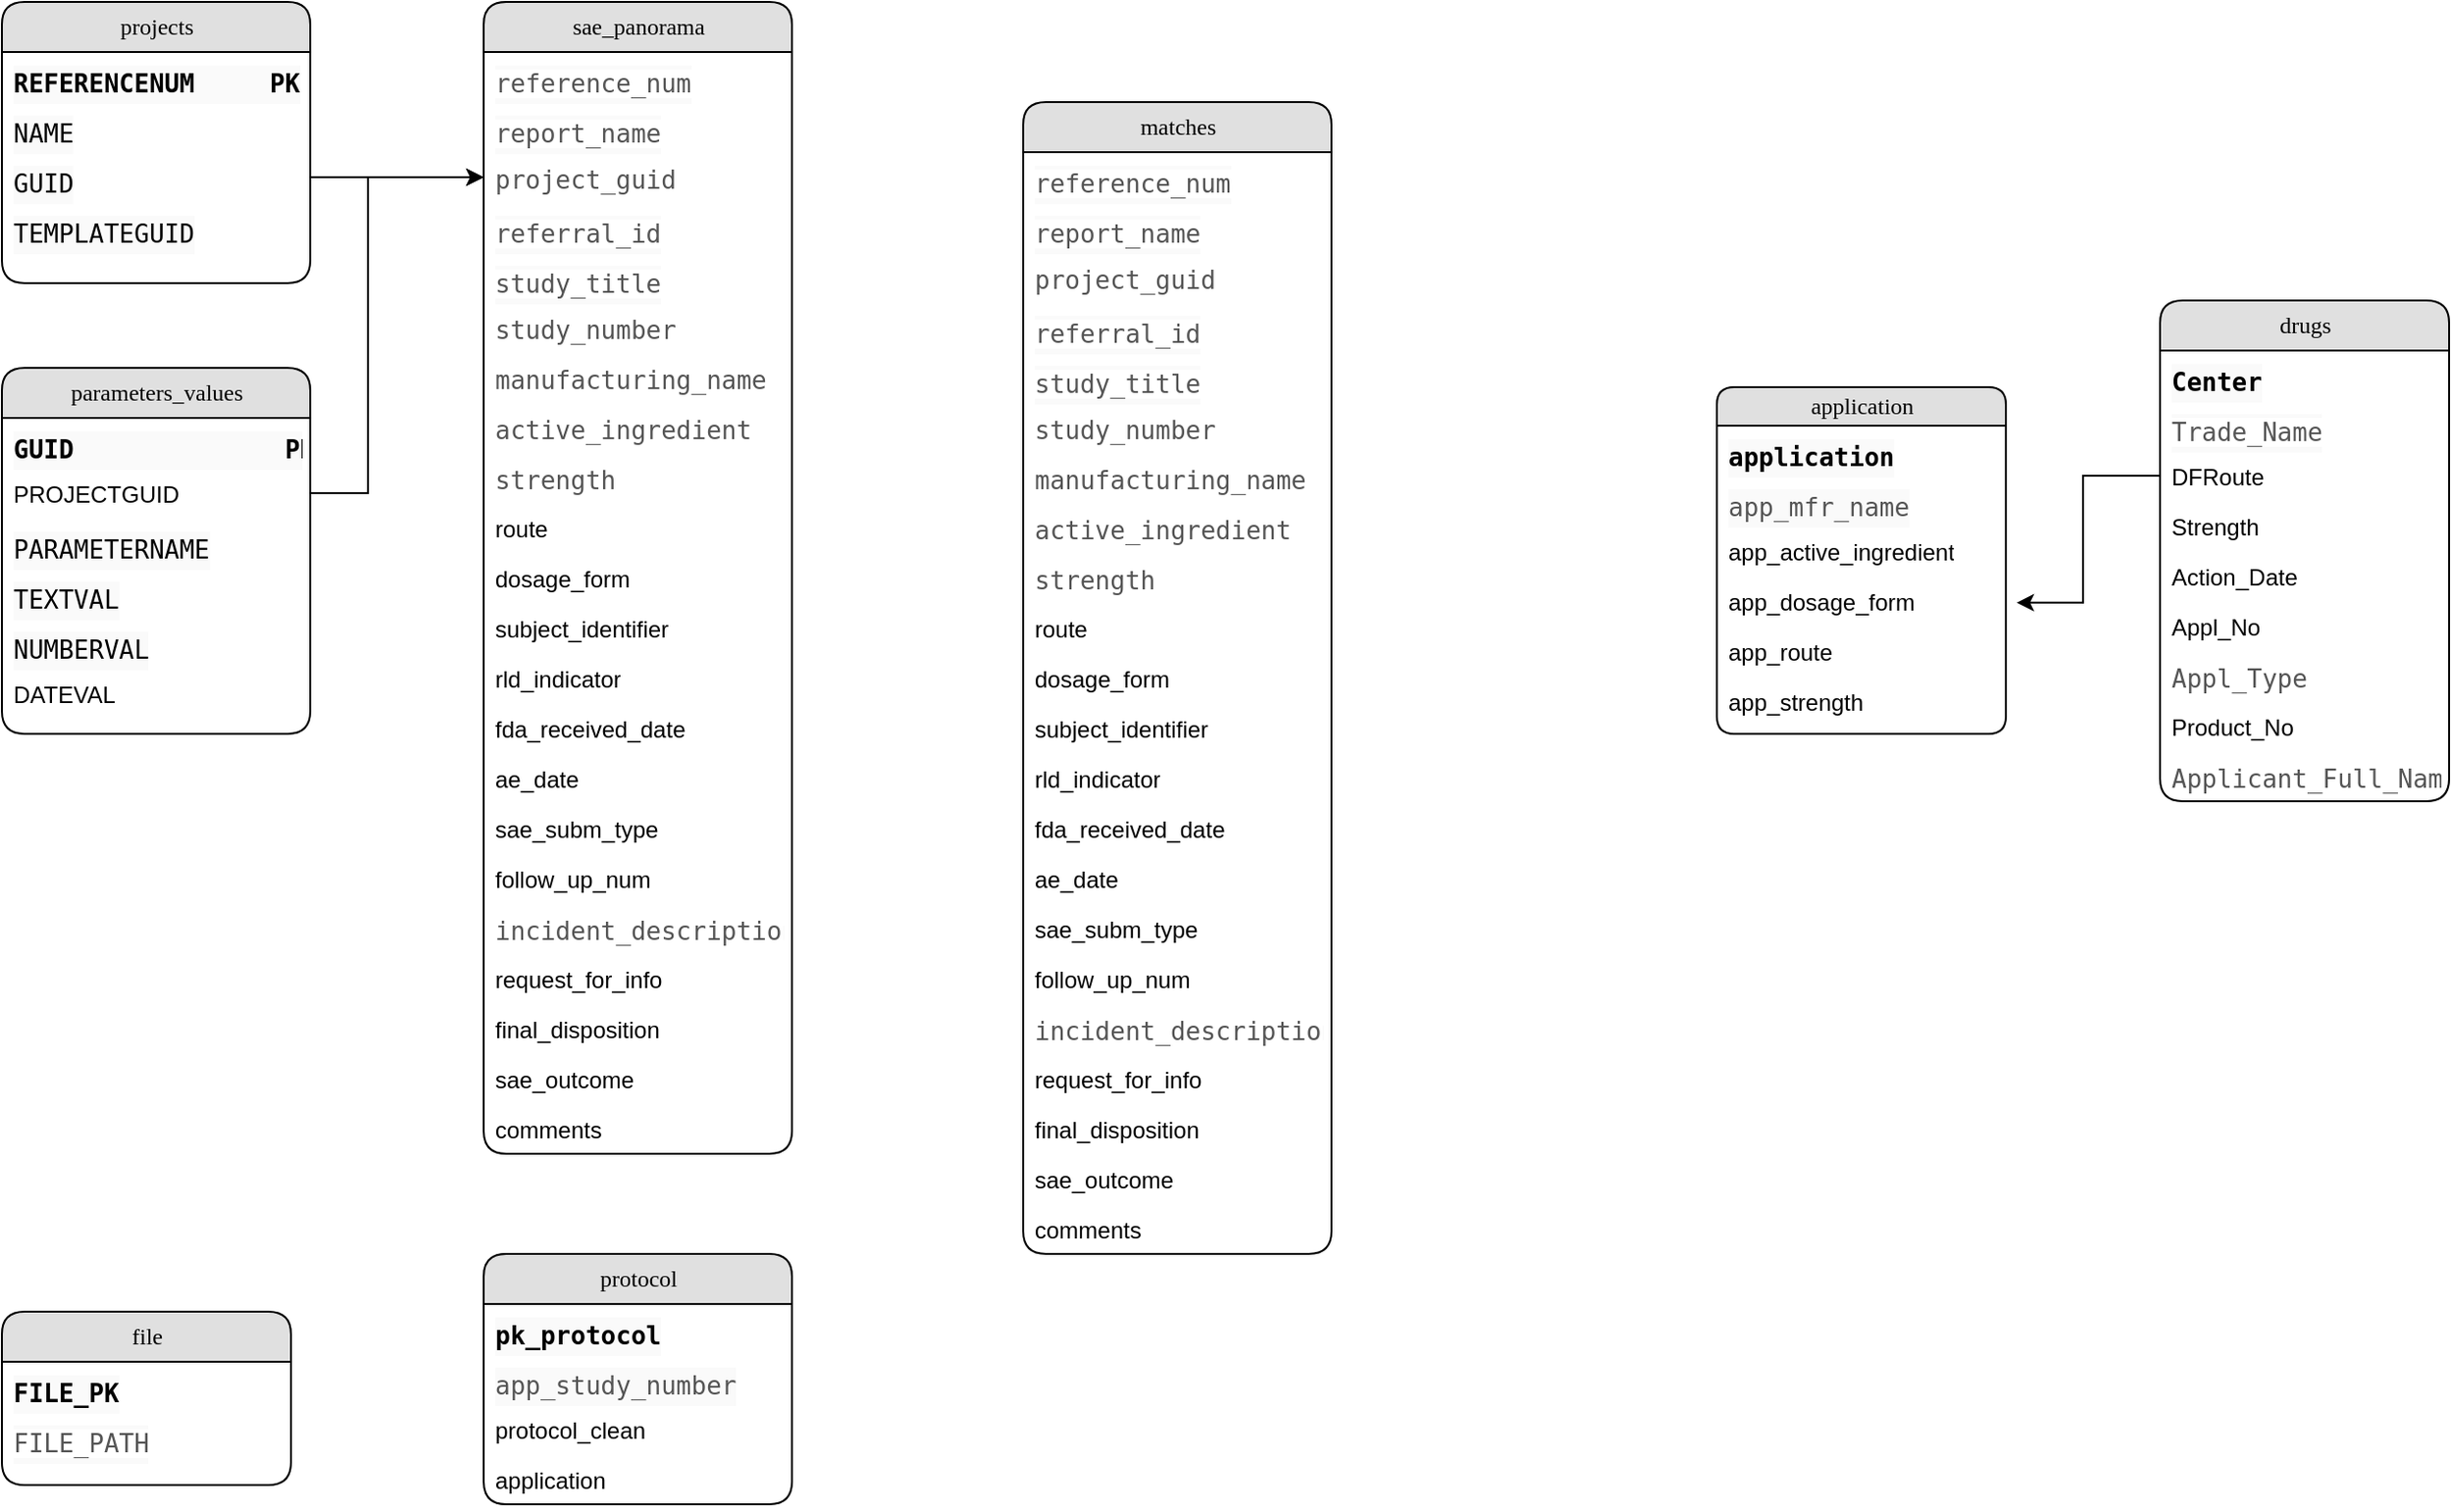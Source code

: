 <mxfile version="24.7.14">
  <diagram name="Page-1" id="b520641d-4fe3-3701-9064-5fc419738815">
    <mxGraphModel dx="1758" dy="707" grid="1" gridSize="10" guides="1" tooltips="1" connect="1" arrows="1" fold="1" page="1" pageScale="1" pageWidth="1100" pageHeight="850" background="none" math="0" shadow="0">
      <root>
        <mxCell id="0" />
        <mxCell id="1" parent="0" />
        <mxCell id="21ea969265ad0168-6" value="projects" style="swimlane;html=1;fontStyle=0;childLayout=stackLayout;horizontal=1;startSize=26;fillColor=#e0e0e0;horizontalStack=0;resizeParent=1;resizeLast=0;collapsible=1;marginBottom=0;swimlaneFillColor=#ffffff;align=center;rounded=1;shadow=0;comic=0;labelBackgroundColor=none;strokeWidth=1;fontFamily=Verdana;fontSize=12;fontColor=#000000;" parent="1" vertex="1">
          <mxGeometry x="100" y="190" width="160" height="146" as="geometry" />
        </mxCell>
        <mxCell id="21ea969265ad0168-7" value="&lt;div style=&quot;background-color: rgb(250, 250, 250); font-family: &amp;quot;Source Code Pro&amp;quot;, Menlo, Consolas, monospace, Consolas, &amp;quot;Courier New&amp;quot;, monospace; font-size: 13px; line-height: 20px; white-space: pre;&quot;&gt;&lt;div style=&quot;line-height: 20px;&quot;&gt;&lt;div style=&quot;line-height: 20px;&quot;&gt;&lt;span style=&quot;&quot;&gt;&lt;b&gt;REFERENCENUM     PK&lt;/b&gt;&lt;/span&gt;&lt;/div&gt;&lt;/div&gt;&lt;/div&gt;" style="text;html=1;strokeColor=none;fillColor=none;spacingLeft=4;spacingRight=4;whiteSpace=wrap;overflow=hidden;rotatable=0;points=[[0,0.5],[1,0.5]];portConstraint=eastwest;fontColor=default;" parent="21ea969265ad0168-6" vertex="1">
          <mxGeometry y="26" width="160" height="26" as="geometry" />
        </mxCell>
        <mxCell id="PZufTCzIXzkl9HZhi7Wz-1" value="&lt;div style=&quot;background-color: rgb(250, 250, 250); font-family: &amp;quot;Source Code Pro&amp;quot;, Menlo, Consolas, monospace, Consolas, &amp;quot;Courier New&amp;quot;, monospace; font-size: 13px; line-height: 20px; white-space: pre;&quot;&gt;&lt;span style=&quot;&quot;&gt;NAME&lt;/span&gt;&lt;/div&gt;" style="text;html=1;strokeColor=none;fillColor=none;spacingLeft=4;spacingRight=4;whiteSpace=wrap;overflow=hidden;rotatable=0;points=[[0,0.5],[1,0.5]];portConstraint=eastwest;fontColor=default;" vertex="1" parent="21ea969265ad0168-6">
          <mxGeometry y="52" width="160" height="26" as="geometry" />
        </mxCell>
        <mxCell id="21ea969265ad0168-9" value="&lt;div style=&quot;background-color: rgb(250, 250, 250); font-family: &amp;quot;Source Code Pro&amp;quot;, Menlo, Consolas, monospace, Consolas, &amp;quot;Courier New&amp;quot;, monospace; font-size: 13px; line-height: 20px; white-space: pre;&quot;&gt;&lt;span style=&quot;&quot;&gt;GUID&lt;/span&gt;&lt;/div&gt;" style="text;html=1;strokeColor=none;fillColor=none;spacingLeft=4;spacingRight=4;whiteSpace=wrap;overflow=hidden;rotatable=0;points=[[0,0.5],[1,0.5]];portConstraint=eastwest;fontColor=default;" parent="21ea969265ad0168-6" vertex="1">
          <mxGeometry y="78" width="160" height="26" as="geometry" />
        </mxCell>
        <mxCell id="21ea969265ad0168-8" value="&lt;div style=&quot;background-color: rgb(250, 250, 250); font-family: &amp;quot;Source Code Pro&amp;quot;, Menlo, Consolas, monospace, Consolas, &amp;quot;Courier New&amp;quot;, monospace; font-size: 13px; line-height: 20px; white-space: pre;&quot;&gt;&lt;span style=&quot;&quot;&gt;TEMPLATEGUID&lt;/span&gt;&lt;/div&gt;" style="text;html=1;strokeColor=none;fillColor=none;spacingLeft=4;spacingRight=4;whiteSpace=wrap;overflow=hidden;rotatable=0;points=[[0,0.5],[1,0.5]];portConstraint=eastwest;fontColor=#000000;" parent="21ea969265ad0168-6" vertex="1">
          <mxGeometry y="104" width="160" height="26" as="geometry" />
        </mxCell>
        <mxCell id="PZufTCzIXzkl9HZhi7Wz-10" value="parameters_values" style="swimlane;html=1;fontStyle=0;childLayout=stackLayout;horizontal=1;startSize=26;fillColor=#e0e0e0;horizontalStack=0;resizeParent=1;resizeLast=0;collapsible=1;marginBottom=0;swimlaneFillColor=#ffffff;align=center;rounded=1;shadow=0;comic=0;labelBackgroundColor=none;strokeWidth=1;fontFamily=Verdana;fontSize=12;fontColor=#000000;" vertex="1" parent="1">
          <mxGeometry x="100" y="380" width="160" height="190" as="geometry" />
        </mxCell>
        <mxCell id="PZufTCzIXzkl9HZhi7Wz-11" value="&lt;div style=&quot;background-color: rgb(250, 250, 250); font-family: &amp;quot;Source Code Pro&amp;quot;, Menlo, Consolas, monospace, Consolas, &amp;quot;Courier New&amp;quot;, monospace; font-size: 13px; line-height: 20px; white-space: pre;&quot;&gt;&lt;div style=&quot;line-height: 20px;&quot;&gt;&lt;div style=&quot;line-height: 20px;&quot;&gt;&lt;span style=&quot;&quot;&gt;&lt;b&gt;GUID              PK&lt;/b&gt;&lt;/span&gt;&lt;/div&gt;&lt;/div&gt;&lt;/div&gt;" style="text;html=1;strokeColor=none;fillColor=none;spacingLeft=4;spacingRight=4;whiteSpace=wrap;overflow=hidden;rotatable=0;points=[[0,0.5],[1,0.5]];portConstraint=eastwest;fontColor=default;" vertex="1" parent="PZufTCzIXzkl9HZhi7Wz-10">
          <mxGeometry y="26" width="160" height="26" as="geometry" />
        </mxCell>
        <mxCell id="PZufTCzIXzkl9HZhi7Wz-16" value="PROJECTGUID" style="text;html=1;strokeColor=none;fillColor=none;spacingLeft=4;spacingRight=4;whiteSpace=wrap;overflow=hidden;rotatable=0;points=[[0,0.5],[1,0.5]];portConstraint=eastwest;fontColor=default;" vertex="1" parent="PZufTCzIXzkl9HZhi7Wz-10">
          <mxGeometry y="52" width="160" height="26" as="geometry" />
        </mxCell>
        <mxCell id="PZufTCzIXzkl9HZhi7Wz-12" value="&lt;div style=&quot;background-color: rgb(250, 250, 250); line-height: 20px;&quot;&gt;&lt;div style=&quot;line-height: 20px;&quot;&gt;&lt;font face=&quot;Source Code Pro, Menlo, Consolas, monospace, Consolas, Courier New, monospace&quot;&gt;&lt;span style=&quot;font-size: 13px; white-space: pre;&quot;&gt;PARAMETERNAME&lt;/span&gt;&lt;/font&gt;&lt;br&gt;&lt;/div&gt;&lt;/div&gt;" style="text;html=1;strokeColor=none;fillColor=none;spacingLeft=4;spacingRight=4;whiteSpace=wrap;overflow=hidden;rotatable=0;points=[[0,0.5],[1,0.5]];portConstraint=eastwest;fontColor=#000000;" vertex="1" parent="PZufTCzIXzkl9HZhi7Wz-10">
          <mxGeometry y="78" width="160" height="26" as="geometry" />
        </mxCell>
        <mxCell id="PZufTCzIXzkl9HZhi7Wz-13" value="&lt;div style=&quot;background-color: rgb(250, 250, 250); line-height: 20px;&quot;&gt;&lt;font face=&quot;Source Code Pro, Menlo, Consolas, monospace, Consolas, Courier New, monospace&quot;&gt;&lt;span style=&quot;font-size: 13px; white-space: pre;&quot;&gt;TEXTVAL&lt;/span&gt;&lt;/font&gt;&lt;br&gt;&lt;/div&gt;" style="text;html=1;strokeColor=none;fillColor=none;spacingLeft=4;spacingRight=4;whiteSpace=wrap;overflow=hidden;rotatable=0;points=[[0,0.5],[1,0.5]];portConstraint=eastwest;fontColor=default;" vertex="1" parent="PZufTCzIXzkl9HZhi7Wz-10">
          <mxGeometry y="104" width="160" height="26" as="geometry" />
        </mxCell>
        <mxCell id="PZufTCzIXzkl9HZhi7Wz-14" value="&lt;div style=&quot;background-color: rgb(250, 250, 250); line-height: 20px;&quot;&gt;&lt;font face=&quot;Source Code Pro, Menlo, Consolas, monospace, Consolas, Courier New, monospace&quot;&gt;&lt;span style=&quot;font-size: 13px; white-space: pre;&quot;&gt;NUMBERVAL&lt;/span&gt;&lt;/font&gt;&lt;br&gt;&lt;/div&gt;" style="text;html=1;strokeColor=none;fillColor=none;spacingLeft=4;spacingRight=4;whiteSpace=wrap;overflow=hidden;rotatable=0;points=[[0,0.5],[1,0.5]];portConstraint=eastwest;fontColor=default;" vertex="1" parent="PZufTCzIXzkl9HZhi7Wz-10">
          <mxGeometry y="130" width="160" height="26" as="geometry" />
        </mxCell>
        <mxCell id="PZufTCzIXzkl9HZhi7Wz-15" value="DATEVAL" style="text;html=1;strokeColor=none;fillColor=none;spacingLeft=4;spacingRight=4;whiteSpace=wrap;overflow=hidden;rotatable=0;points=[[0,0.5],[1,0.5]];portConstraint=eastwest;fontColor=default;" vertex="1" parent="PZufTCzIXzkl9HZhi7Wz-10">
          <mxGeometry y="156" width="160" height="26" as="geometry" />
        </mxCell>
        <mxCell id="PZufTCzIXzkl9HZhi7Wz-46" value="sae_panorama" style="swimlane;html=1;fontStyle=0;childLayout=stackLayout;horizontal=1;startSize=26;fillColor=#e0e0e0;horizontalStack=0;resizeParent=1;resizeLast=0;collapsible=1;marginBottom=0;swimlaneFillColor=#ffffff;align=center;rounded=1;shadow=0;comic=0;labelBackgroundColor=none;strokeWidth=1;fontFamily=Verdana;fontSize=12;fontColor=#000000;" vertex="1" parent="1">
          <mxGeometry x="350" y="190" width="160" height="598" as="geometry" />
        </mxCell>
        <mxCell id="PZufTCzIXzkl9HZhi7Wz-49" value="&lt;div style=&quot;background-color: rgb(250, 250, 250); line-height: 20px;&quot;&gt;&lt;div style=&quot;line-height: 20px;&quot;&gt;&lt;span style=&quot;color: rgb(85, 85, 85); font-family: &amp;quot;Source Code Pro&amp;quot;, Menlo, Consolas, monospace; font-size: 13px; white-space-collapse: preserve; background-color: rgb(255, 255, 255);&quot;&gt;reference_num&lt;/span&gt;&lt;br&gt;&lt;/div&gt;&lt;/div&gt;" style="text;html=1;strokeColor=none;fillColor=none;spacingLeft=4;spacingRight=4;whiteSpace=wrap;overflow=hidden;rotatable=0;points=[[0,0.5],[1,0.5]];portConstraint=eastwest;fontColor=#000000;" vertex="1" parent="PZufTCzIXzkl9HZhi7Wz-46">
          <mxGeometry y="26" width="160" height="26" as="geometry" />
        </mxCell>
        <mxCell id="PZufTCzIXzkl9HZhi7Wz-50" value="&lt;div style=&quot;background-color: rgb(250, 250, 250); line-height: 20px;&quot;&gt;&lt;span style=&quot;color: rgb(85, 85, 85); font-family: &amp;quot;Source Code Pro&amp;quot;, Menlo, Consolas, monospace; font-size: 13px; white-space-collapse: preserve; background-color: rgb(255, 255, 255);&quot;&gt;report_name&lt;/span&gt;&lt;br&gt;&lt;/div&gt;" style="text;html=1;strokeColor=none;fillColor=none;spacingLeft=4;spacingRight=4;whiteSpace=wrap;overflow=hidden;rotatable=0;points=[[0,0.5],[1,0.5]];portConstraint=eastwest;fontColor=default;" vertex="1" parent="PZufTCzIXzkl9HZhi7Wz-46">
          <mxGeometry y="52" width="160" height="26" as="geometry" />
        </mxCell>
        <mxCell id="PZufTCzIXzkl9HZhi7Wz-48" value="&lt;span style=&quot;color: rgb(85, 85, 85); font-family: &amp;quot;Source Code Pro&amp;quot;, Menlo, Consolas, monospace; font-size: 13px; white-space-collapse: preserve; background-color: rgb(255, 255, 255);&quot;&gt;project_guid&lt;/span&gt;" style="text;html=1;strokeColor=none;fillColor=none;spacingLeft=4;spacingRight=4;whiteSpace=wrap;overflow=hidden;rotatable=0;points=[[0,0.5],[1,0.5]];portConstraint=eastwest;fontColor=default;" vertex="1" parent="PZufTCzIXzkl9HZhi7Wz-46">
          <mxGeometry y="78" width="160" height="26" as="geometry" />
        </mxCell>
        <mxCell id="PZufTCzIXzkl9HZhi7Wz-47" value="&lt;div style=&quot;background-color: rgb(250, 250, 250); font-family: &amp;quot;Source Code Pro&amp;quot;, Menlo, Consolas, monospace, Consolas, &amp;quot;Courier New&amp;quot;, monospace; font-size: 13px; line-height: 20px; white-space: pre;&quot;&gt;&lt;div style=&quot;line-height: 20px;&quot;&gt;&lt;div style=&quot;line-height: 20px;&quot;&gt;&lt;span style=&quot;color: rgb(85, 85, 85); font-family: &amp;quot;Source Code Pro&amp;quot;, Menlo, Consolas, monospace; text-wrap: wrap; background-color: rgb(255, 255, 255);&quot;&gt;referral_id&lt;/span&gt;&lt;br&gt;&lt;/div&gt;&lt;/div&gt;&lt;/div&gt;" style="text;html=1;strokeColor=none;fillColor=none;spacingLeft=4;spacingRight=4;whiteSpace=wrap;overflow=hidden;rotatable=0;points=[[0,0.5],[1,0.5]];portConstraint=eastwest;fontColor=default;" vertex="1" parent="PZufTCzIXzkl9HZhi7Wz-46">
          <mxGeometry y="104" width="160" height="26" as="geometry" />
        </mxCell>
        <mxCell id="PZufTCzIXzkl9HZhi7Wz-51" value="&lt;div style=&quot;background-color: rgb(250, 250, 250); line-height: 20px;&quot;&gt;&lt;span style=&quot;color: rgb(85, 85, 85); font-family: &amp;quot;Source Code Pro&amp;quot;, Menlo, Consolas, monospace; font-size: 13px; white-space-collapse: preserve; background-color: rgb(255, 255, 255);&quot;&gt;study_title&lt;/span&gt;&lt;br&gt;&lt;/div&gt;" style="text;html=1;strokeColor=none;fillColor=none;spacingLeft=4;spacingRight=4;whiteSpace=wrap;overflow=hidden;rotatable=0;points=[[0,0.5],[1,0.5]];portConstraint=eastwest;fontColor=default;" vertex="1" parent="PZufTCzIXzkl9HZhi7Wz-46">
          <mxGeometry y="130" width="160" height="26" as="geometry" />
        </mxCell>
        <mxCell id="PZufTCzIXzkl9HZhi7Wz-52" value="&lt;span style=&quot;color: rgb(85, 85, 85); font-family: &amp;quot;Source Code Pro&amp;quot;, Menlo, Consolas, monospace; font-size: 13px; white-space-collapse: preserve; background-color: rgb(255, 255, 255);&quot;&gt;study_number&lt;/span&gt;" style="text;html=1;strokeColor=none;fillColor=none;spacingLeft=4;spacingRight=4;whiteSpace=wrap;overflow=hidden;rotatable=0;points=[[0,0.5],[1,0.5]];portConstraint=eastwest;fontColor=default;" vertex="1" parent="PZufTCzIXzkl9HZhi7Wz-46">
          <mxGeometry y="156" width="160" height="26" as="geometry" />
        </mxCell>
        <mxCell id="PZufTCzIXzkl9HZhi7Wz-53" value="&lt;span style=&quot;color: rgb(85, 85, 85); font-family: &amp;quot;Source Code Pro&amp;quot;, Menlo, Consolas, monospace; font-size: 13px; white-space-collapse: preserve; background-color: rgb(255, 255, 255);&quot;&gt;manufacturing_name&lt;/span&gt;" style="text;html=1;strokeColor=none;fillColor=none;spacingLeft=4;spacingRight=4;whiteSpace=wrap;overflow=hidden;rotatable=0;points=[[0,0.5],[1,0.5]];portConstraint=eastwest;fontColor=default;" vertex="1" parent="PZufTCzIXzkl9HZhi7Wz-46">
          <mxGeometry y="182" width="160" height="26" as="geometry" />
        </mxCell>
        <mxCell id="PZufTCzIXzkl9HZhi7Wz-54" value="&lt;span style=&quot;color: rgb(85, 85, 85); font-family: &amp;quot;Source Code Pro&amp;quot;, Menlo, Consolas, monospace; font-size: 13px; white-space-collapse: preserve; background-color: rgb(255, 255, 255);&quot;&gt;active_ingredient&lt;/span&gt;" style="text;html=1;strokeColor=none;fillColor=none;spacingLeft=4;spacingRight=4;whiteSpace=wrap;overflow=hidden;rotatable=0;points=[[0,0.5],[1,0.5]];portConstraint=eastwest;fontColor=default;" vertex="1" parent="PZufTCzIXzkl9HZhi7Wz-46">
          <mxGeometry y="208" width="160" height="26" as="geometry" />
        </mxCell>
        <mxCell id="PZufTCzIXzkl9HZhi7Wz-55" value="&lt;span style=&quot;color: rgb(85, 85, 85); font-family: &amp;quot;Source Code Pro&amp;quot;, Menlo, Consolas, monospace; font-size: 13px; white-space-collapse: preserve; background-color: rgb(255, 255, 255);&quot;&gt;strength&lt;/span&gt;" style="text;html=1;strokeColor=none;fillColor=none;spacingLeft=4;spacingRight=4;whiteSpace=wrap;overflow=hidden;rotatable=0;points=[[0,0.5],[1,0.5]];portConstraint=eastwest;fontColor=default;" vertex="1" parent="PZufTCzIXzkl9HZhi7Wz-46">
          <mxGeometry y="234" width="160" height="26" as="geometry" />
        </mxCell>
        <mxCell id="PZufTCzIXzkl9HZhi7Wz-56" value="route" style="text;html=1;strokeColor=none;fillColor=none;spacingLeft=4;spacingRight=4;whiteSpace=wrap;overflow=hidden;rotatable=0;points=[[0,0.5],[1,0.5]];portConstraint=eastwest;fontColor=default;" vertex="1" parent="PZufTCzIXzkl9HZhi7Wz-46">
          <mxGeometry y="260" width="160" height="26" as="geometry" />
        </mxCell>
        <mxCell id="PZufTCzIXzkl9HZhi7Wz-57" value="dosage_form" style="text;html=1;strokeColor=none;fillColor=none;spacingLeft=4;spacingRight=4;whiteSpace=wrap;overflow=hidden;rotatable=0;points=[[0,0.5],[1,0.5]];portConstraint=eastwest;fontColor=default;" vertex="1" parent="PZufTCzIXzkl9HZhi7Wz-46">
          <mxGeometry y="286" width="160" height="26" as="geometry" />
        </mxCell>
        <mxCell id="PZufTCzIXzkl9HZhi7Wz-58" value="subject_identifier" style="text;html=1;strokeColor=none;fillColor=none;spacingLeft=4;spacingRight=4;whiteSpace=wrap;overflow=hidden;rotatable=0;points=[[0,0.5],[1,0.5]];portConstraint=eastwest;fontColor=default;" vertex="1" parent="PZufTCzIXzkl9HZhi7Wz-46">
          <mxGeometry y="312" width="160" height="26" as="geometry" />
        </mxCell>
        <mxCell id="PZufTCzIXzkl9HZhi7Wz-59" value="rld_indicator" style="text;html=1;strokeColor=none;fillColor=none;spacingLeft=4;spacingRight=4;whiteSpace=wrap;overflow=hidden;rotatable=0;points=[[0,0.5],[1,0.5]];portConstraint=eastwest;fontColor=default;" vertex="1" parent="PZufTCzIXzkl9HZhi7Wz-46">
          <mxGeometry y="338" width="160" height="26" as="geometry" />
        </mxCell>
        <mxCell id="PZufTCzIXzkl9HZhi7Wz-64" value="fda_received_date" style="text;html=1;strokeColor=none;fillColor=none;spacingLeft=4;spacingRight=4;whiteSpace=wrap;overflow=hidden;rotatable=0;points=[[0,0.5],[1,0.5]];portConstraint=eastwest;fontColor=default;" vertex="1" parent="PZufTCzIXzkl9HZhi7Wz-46">
          <mxGeometry y="364" width="160" height="26" as="geometry" />
        </mxCell>
        <mxCell id="PZufTCzIXzkl9HZhi7Wz-63" value="ae_date" style="text;html=1;strokeColor=none;fillColor=none;spacingLeft=4;spacingRight=4;whiteSpace=wrap;overflow=hidden;rotatable=0;points=[[0,0.5],[1,0.5]];portConstraint=eastwest;fontColor=default;" vertex="1" parent="PZufTCzIXzkl9HZhi7Wz-46">
          <mxGeometry y="390" width="160" height="26" as="geometry" />
        </mxCell>
        <mxCell id="PZufTCzIXzkl9HZhi7Wz-62" value="sae_subm_type" style="text;html=1;strokeColor=none;fillColor=none;spacingLeft=4;spacingRight=4;whiteSpace=wrap;overflow=hidden;rotatable=0;points=[[0,0.5],[1,0.5]];portConstraint=eastwest;fontColor=default;" vertex="1" parent="PZufTCzIXzkl9HZhi7Wz-46">
          <mxGeometry y="416" width="160" height="26" as="geometry" />
        </mxCell>
        <mxCell id="PZufTCzIXzkl9HZhi7Wz-61" value="follow_up_num" style="text;html=1;strokeColor=none;fillColor=none;spacingLeft=4;spacingRight=4;whiteSpace=wrap;overflow=hidden;rotatable=0;points=[[0,0.5],[1,0.5]];portConstraint=eastwest;fontColor=default;" vertex="1" parent="PZufTCzIXzkl9HZhi7Wz-46">
          <mxGeometry y="442" width="160" height="26" as="geometry" />
        </mxCell>
        <mxCell id="PZufTCzIXzkl9HZhi7Wz-68" value="&lt;span style=&quot;color: rgb(85, 85, 85); font-family: &amp;quot;Source Code Pro&amp;quot;, Menlo, Consolas, monospace; font-size: 13px; white-space-collapse: preserve; background-color: rgb(255, 255, 255);&quot;&gt;incident_description&lt;/span&gt;" style="text;html=1;strokeColor=none;fillColor=none;spacingLeft=4;spacingRight=4;whiteSpace=wrap;overflow=hidden;rotatable=0;points=[[0,0.5],[1,0.5]];portConstraint=eastwest;fontColor=default;" vertex="1" parent="PZufTCzIXzkl9HZhi7Wz-46">
          <mxGeometry y="468" width="160" height="26" as="geometry" />
        </mxCell>
        <mxCell id="PZufTCzIXzkl9HZhi7Wz-67" value="request_for_info" style="text;html=1;strokeColor=none;fillColor=none;spacingLeft=4;spacingRight=4;whiteSpace=wrap;overflow=hidden;rotatable=0;points=[[0,0.5],[1,0.5]];portConstraint=eastwest;fontColor=default;" vertex="1" parent="PZufTCzIXzkl9HZhi7Wz-46">
          <mxGeometry y="494" width="160" height="26" as="geometry" />
        </mxCell>
        <mxCell id="PZufTCzIXzkl9HZhi7Wz-66" value="final_disposition" style="text;html=1;strokeColor=none;fillColor=none;spacingLeft=4;spacingRight=4;whiteSpace=wrap;overflow=hidden;rotatable=0;points=[[0,0.5],[1,0.5]];portConstraint=eastwest;fontColor=default;" vertex="1" parent="PZufTCzIXzkl9HZhi7Wz-46">
          <mxGeometry y="520" width="160" height="26" as="geometry" />
        </mxCell>
        <mxCell id="PZufTCzIXzkl9HZhi7Wz-65" value="sae_outcome" style="text;html=1;strokeColor=none;fillColor=none;spacingLeft=4;spacingRight=4;whiteSpace=wrap;overflow=hidden;rotatable=0;points=[[0,0.5],[1,0.5]];portConstraint=eastwest;fontColor=default;" vertex="1" parent="PZufTCzIXzkl9HZhi7Wz-46">
          <mxGeometry y="546" width="160" height="26" as="geometry" />
        </mxCell>
        <mxCell id="PZufTCzIXzkl9HZhi7Wz-60" value="comments" style="text;html=1;strokeColor=none;fillColor=none;spacingLeft=4;spacingRight=4;whiteSpace=wrap;overflow=hidden;rotatable=0;points=[[0,0.5],[1,0.5]];portConstraint=eastwest;fontColor=default;" vertex="1" parent="PZufTCzIXzkl9HZhi7Wz-46">
          <mxGeometry y="572" width="160" height="26" as="geometry" />
        </mxCell>
        <mxCell id="PZufTCzIXzkl9HZhi7Wz-70" style="edgeStyle=orthogonalEdgeStyle;rounded=0;orthogonalLoop=1;jettySize=auto;html=1;exitX=1;exitY=0.5;exitDx=0;exitDy=0;entryX=0;entryY=0.5;entryDx=0;entryDy=0;" edge="1" parent="1" source="21ea969265ad0168-9" target="PZufTCzIXzkl9HZhi7Wz-48">
          <mxGeometry relative="1" as="geometry" />
        </mxCell>
        <mxCell id="PZufTCzIXzkl9HZhi7Wz-72" style="edgeStyle=orthogonalEdgeStyle;rounded=0;orthogonalLoop=1;jettySize=auto;html=1;exitX=1;exitY=0.5;exitDx=0;exitDy=0;entryX=0;entryY=0.5;entryDx=0;entryDy=0;" edge="1" parent="1" source="PZufTCzIXzkl9HZhi7Wz-16" target="PZufTCzIXzkl9HZhi7Wz-48">
          <mxGeometry relative="1" as="geometry">
            <Array as="points">
              <mxPoint x="290" y="445" />
              <mxPoint x="290" y="281" />
            </Array>
          </mxGeometry>
        </mxCell>
        <mxCell id="PZufTCzIXzkl9HZhi7Wz-109" value="" style="ellipse;whiteSpace=wrap;html=1;align=center;aspect=fixed;fillColor=none;strokeColor=none;resizable=0;perimeter=centerPerimeter;rotatable=0;allowArrows=0;points=[];outlineConnect=1;" vertex="1" parent="1">
          <mxGeometry x="635" y="570" width="10" height="10" as="geometry" />
        </mxCell>
        <mxCell id="PZufTCzIXzkl9HZhi7Wz-110" value="file" style="swimlane;html=1;fontStyle=0;childLayout=stackLayout;horizontal=1;startSize=26;fillColor=#e0e0e0;horizontalStack=0;resizeParent=1;resizeLast=0;collapsible=1;marginBottom=0;swimlaneFillColor=#ffffff;align=center;rounded=1;shadow=0;comic=0;labelBackgroundColor=none;strokeWidth=1;fontFamily=Verdana;fontSize=12;fontColor=#000000;" vertex="1" parent="1">
          <mxGeometry x="100" y="870" width="150" height="90" as="geometry" />
        </mxCell>
        <mxCell id="PZufTCzIXzkl9HZhi7Wz-111" value="&lt;div style=&quot;background-color: rgb(250, 250, 250); line-height: 20px;&quot;&gt;&lt;div style=&quot;line-height: 20px;&quot;&gt;&lt;div style=&quot;line-height: 20px;&quot;&gt;&lt;font face=&quot;Source Code Pro, Menlo, Consolas, monospace, Consolas, Courier New, monospace&quot;&gt;&lt;span style=&quot;font-size: 13px; white-space: pre;&quot;&gt;&lt;b&gt;FILE_PK&lt;/b&gt;&lt;/span&gt;&lt;/font&gt;&lt;br&gt;&lt;/div&gt;&lt;/div&gt;&lt;/div&gt;" style="text;html=1;strokeColor=none;fillColor=none;spacingLeft=4;spacingRight=4;whiteSpace=wrap;overflow=hidden;rotatable=0;points=[[0,0.5],[1,0.5]];portConstraint=eastwest;fontColor=default;" vertex="1" parent="PZufTCzIXzkl9HZhi7Wz-110">
          <mxGeometry y="26" width="150" height="26" as="geometry" />
        </mxCell>
        <mxCell id="PZufTCzIXzkl9HZhi7Wz-112" value="&lt;div style=&quot;background-color: rgb(250, 250, 250); font-family: &amp;quot;Source Code Pro&amp;quot;, Menlo, Consolas, monospace, Consolas, &amp;quot;Courier New&amp;quot;, monospace; font-size: 13px; line-height: 20px; white-space: pre;&quot;&gt;&lt;span style=&quot;color: rgb(85, 85, 85); font-family: &amp;quot;Source Code Pro&amp;quot;, Menlo, Consolas, monospace; text-wrap: wrap; background-color: rgb(255, 255, 255);&quot;&gt;FILE_PATH&lt;/span&gt;&lt;br&gt;&lt;/div&gt;" style="text;html=1;strokeColor=none;fillColor=none;spacingLeft=4;spacingRight=4;whiteSpace=wrap;overflow=hidden;rotatable=0;points=[[0,0.5],[1,0.5]];portConstraint=eastwest;fontColor=default;" vertex="1" parent="PZufTCzIXzkl9HZhi7Wz-110">
          <mxGeometry y="52" width="150" height="26" as="geometry" />
        </mxCell>
        <mxCell id="PZufTCzIXzkl9HZhi7Wz-116" value="protocol" style="swimlane;html=1;fontStyle=0;childLayout=stackLayout;horizontal=1;startSize=26;fillColor=#e0e0e0;horizontalStack=0;resizeParent=1;resizeLast=0;collapsible=1;marginBottom=0;swimlaneFillColor=#ffffff;align=center;rounded=1;shadow=0;comic=0;labelBackgroundColor=none;strokeWidth=1;fontFamily=Verdana;fontSize=12;fontColor=#000000;" vertex="1" parent="1">
          <mxGeometry x="350" y="840" width="160" height="130" as="geometry" />
        </mxCell>
        <mxCell id="PZufTCzIXzkl9HZhi7Wz-117" value="&lt;div style=&quot;background-color: rgb(250, 250, 250); line-height: 20px;&quot;&gt;&lt;div style=&quot;line-height: 20px;&quot;&gt;&lt;div style=&quot;line-height: 20px;&quot;&gt;&lt;font face=&quot;Source Code Pro, Menlo, Consolas, monospace, Consolas, Courier New, monospace&quot;&gt;&lt;span style=&quot;font-size: 13px; white-space: pre;&quot;&gt;&lt;b&gt;pk_protocol&lt;/b&gt;&lt;/span&gt;&lt;/font&gt;&lt;br&gt;&lt;/div&gt;&lt;/div&gt;&lt;/div&gt;" style="text;html=1;strokeColor=none;fillColor=none;spacingLeft=4;spacingRight=4;whiteSpace=wrap;overflow=hidden;rotatable=0;points=[[0,0.5],[1,0.5]];portConstraint=eastwest;fontColor=default;" vertex="1" parent="PZufTCzIXzkl9HZhi7Wz-116">
          <mxGeometry y="26" width="160" height="26" as="geometry" />
        </mxCell>
        <mxCell id="PZufTCzIXzkl9HZhi7Wz-118" value="&lt;div style=&quot;background-color: rgb(250, 250, 250); line-height: 20px;&quot;&gt;&lt;font face=&quot;Source Code Pro, Menlo, Consolas, monospace&quot; color=&quot;#555555&quot;&gt;&lt;span style=&quot;font-size: 13px; white-space-collapse: preserve;&quot;&gt;app_study_number&lt;/span&gt;&lt;/font&gt;&lt;br&gt;&lt;/div&gt;" style="text;html=1;strokeColor=none;fillColor=none;spacingLeft=4;spacingRight=4;whiteSpace=wrap;overflow=hidden;rotatable=0;points=[[0,0.5],[1,0.5]];portConstraint=eastwest;fontColor=default;" vertex="1" parent="PZufTCzIXzkl9HZhi7Wz-116">
          <mxGeometry y="52" width="160" height="26" as="geometry" />
        </mxCell>
        <mxCell id="PZufTCzIXzkl9HZhi7Wz-120" value="protocol_clean" style="text;html=1;strokeColor=none;fillColor=none;spacingLeft=4;spacingRight=4;whiteSpace=wrap;overflow=hidden;rotatable=0;points=[[0,0.5],[1,0.5]];portConstraint=eastwest;fontColor=default;" vertex="1" parent="PZufTCzIXzkl9HZhi7Wz-116">
          <mxGeometry y="78" width="160" height="26" as="geometry" />
        </mxCell>
        <mxCell id="PZufTCzIXzkl9HZhi7Wz-119" value="application" style="text;html=1;strokeColor=none;fillColor=none;spacingLeft=4;spacingRight=4;whiteSpace=wrap;overflow=hidden;rotatable=0;points=[[0,0.5],[1,0.5]];portConstraint=eastwest;fontColor=default;" vertex="1" parent="PZufTCzIXzkl9HZhi7Wz-116">
          <mxGeometry y="104" width="160" height="26" as="geometry" />
        </mxCell>
        <mxCell id="PZufTCzIXzkl9HZhi7Wz-121" value="application" style="swimlane;html=1;fontStyle=0;childLayout=stackLayout;horizontal=1;startSize=20;fillColor=#e0e0e0;horizontalStack=0;resizeParent=1;resizeLast=0;collapsible=1;marginBottom=0;swimlaneFillColor=#ffffff;align=center;rounded=1;shadow=0;comic=0;labelBackgroundColor=none;strokeWidth=1;fontFamily=Verdana;fontSize=12;fontColor=#000000;" vertex="1" parent="1">
          <mxGeometry x="990" y="390" width="150" height="180" as="geometry" />
        </mxCell>
        <mxCell id="PZufTCzIXzkl9HZhi7Wz-122" value="&lt;div style=&quot;background-color: rgb(250, 250, 250); line-height: 20px;&quot;&gt;&lt;div style=&quot;line-height: 20px;&quot;&gt;&lt;div style=&quot;line-height: 20px;&quot;&gt;&lt;font face=&quot;Source Code Pro, Menlo, Consolas, monospace, Consolas, Courier New, monospace&quot;&gt;&lt;span style=&quot;font-size: 13px; white-space: pre;&quot;&gt;&lt;b&gt;application&lt;/b&gt;&lt;/span&gt;&lt;/font&gt;&lt;br&gt;&lt;/div&gt;&lt;/div&gt;&lt;/div&gt;" style="text;html=1;strokeColor=none;fillColor=none;spacingLeft=4;spacingRight=4;whiteSpace=wrap;overflow=hidden;rotatable=0;points=[[0,0.5],[1,0.5]];portConstraint=eastwest;fontColor=default;" vertex="1" parent="PZufTCzIXzkl9HZhi7Wz-121">
          <mxGeometry y="20" width="150" height="26" as="geometry" />
        </mxCell>
        <mxCell id="PZufTCzIXzkl9HZhi7Wz-123" value="&lt;div style=&quot;background-color: rgb(250, 250, 250); line-height: 20px;&quot;&gt;&lt;font face=&quot;Source Code Pro, Menlo, Consolas, monospace&quot; color=&quot;#555555&quot;&gt;&lt;span style=&quot;font-size: 13px; white-space-collapse: preserve;&quot;&gt;app_mfr_name&lt;/span&gt;&lt;/font&gt;&lt;br&gt;&lt;/div&gt;" style="text;html=1;strokeColor=none;fillColor=none;spacingLeft=4;spacingRight=4;whiteSpace=wrap;overflow=hidden;rotatable=0;points=[[0,0.5],[1,0.5]];portConstraint=eastwest;fontColor=default;" vertex="1" parent="PZufTCzIXzkl9HZhi7Wz-121">
          <mxGeometry y="46" width="150" height="26" as="geometry" />
        </mxCell>
        <mxCell id="PZufTCzIXzkl9HZhi7Wz-124" value="app_active_ingredient" style="text;html=1;strokeColor=none;fillColor=none;spacingLeft=4;spacingRight=4;whiteSpace=wrap;overflow=hidden;rotatable=0;points=[[0,0.5],[1,0.5]];portConstraint=eastwest;fontColor=default;" vertex="1" parent="PZufTCzIXzkl9HZhi7Wz-121">
          <mxGeometry y="72" width="150" height="26" as="geometry" />
        </mxCell>
        <mxCell id="PZufTCzIXzkl9HZhi7Wz-125" value="app_dosage_form" style="text;html=1;strokeColor=none;fillColor=none;spacingLeft=4;spacingRight=4;whiteSpace=wrap;overflow=hidden;rotatable=0;points=[[0,0.5],[1,0.5]];portConstraint=eastwest;fontColor=default;" vertex="1" parent="PZufTCzIXzkl9HZhi7Wz-121">
          <mxGeometry y="98" width="150" height="26" as="geometry" />
        </mxCell>
        <mxCell id="PZufTCzIXzkl9HZhi7Wz-135" value="app_route" style="text;html=1;strokeColor=none;fillColor=none;spacingLeft=4;spacingRight=4;whiteSpace=wrap;overflow=hidden;rotatable=0;points=[[0,0.5],[1,0.5]];portConstraint=eastwest;fontColor=default;" vertex="1" parent="PZufTCzIXzkl9HZhi7Wz-121">
          <mxGeometry y="124" width="150" height="26" as="geometry" />
        </mxCell>
        <mxCell id="PZufTCzIXzkl9HZhi7Wz-134" value="app_strength" style="text;html=1;strokeColor=none;fillColor=none;spacingLeft=4;spacingRight=4;whiteSpace=wrap;overflow=hidden;rotatable=0;points=[[0,0.5],[1,0.5]];portConstraint=eastwest;fontColor=default;" vertex="1" parent="PZufTCzIXzkl9HZhi7Wz-121">
          <mxGeometry y="150" width="150" height="26" as="geometry" />
        </mxCell>
        <mxCell id="PZufTCzIXzkl9HZhi7Wz-136" value="drugs" style="swimlane;html=1;fontStyle=0;childLayout=stackLayout;horizontal=1;startSize=26;fillColor=#e0e0e0;horizontalStack=0;resizeParent=1;resizeLast=0;collapsible=1;marginBottom=0;swimlaneFillColor=#ffffff;align=center;rounded=1;shadow=0;comic=0;labelBackgroundColor=none;strokeWidth=1;fontFamily=Verdana;fontSize=12;fontColor=#000000;" vertex="1" parent="1">
          <mxGeometry x="1220" y="345" width="150" height="260" as="geometry" />
        </mxCell>
        <mxCell id="PZufTCzIXzkl9HZhi7Wz-137" value="&lt;div style=&quot;background-color: rgb(250, 250, 250); line-height: 20px;&quot;&gt;&lt;div style=&quot;line-height: 20px;&quot;&gt;&lt;div style=&quot;line-height: 20px;&quot;&gt;&lt;font face=&quot;Source Code Pro, Menlo, Consolas, monospace, Consolas, Courier New, monospace&quot;&gt;&lt;span style=&quot;font-size: 13px; white-space: pre;&quot;&gt;&lt;b&gt;Center&lt;/b&gt;&lt;/span&gt;&lt;/font&gt;&lt;br&gt;&lt;/div&gt;&lt;/div&gt;&lt;/div&gt;" style="text;html=1;strokeColor=none;fillColor=none;spacingLeft=4;spacingRight=4;whiteSpace=wrap;overflow=hidden;rotatable=0;points=[[0,0.5],[1,0.5]];portConstraint=eastwest;fontColor=default;" vertex="1" parent="PZufTCzIXzkl9HZhi7Wz-136">
          <mxGeometry y="26" width="150" height="26" as="geometry" />
        </mxCell>
        <mxCell id="PZufTCzIXzkl9HZhi7Wz-138" value="&lt;div style=&quot;background-color: rgb(250, 250, 250); line-height: 20px;&quot;&gt;&lt;span style=&quot;color: rgb(85, 85, 85); font-family: &amp;quot;Source Code Pro&amp;quot;, Menlo, Consolas, monospace; font-size: 13px; white-space-collapse: preserve; background-color: rgb(255, 255, 255);&quot;&gt;Trade_Name&lt;/span&gt;&lt;br&gt;&lt;/div&gt;" style="text;html=1;strokeColor=none;fillColor=none;spacingLeft=4;spacingRight=4;whiteSpace=wrap;overflow=hidden;rotatable=0;points=[[0,0.5],[1,0.5]];portConstraint=eastwest;fontColor=default;" vertex="1" parent="PZufTCzIXzkl9HZhi7Wz-136">
          <mxGeometry y="52" width="150" height="26" as="geometry" />
        </mxCell>
        <mxCell id="PZufTCzIXzkl9HZhi7Wz-139" value="DFRoute" style="text;html=1;strokeColor=none;fillColor=none;spacingLeft=4;spacingRight=4;whiteSpace=wrap;overflow=hidden;rotatable=0;points=[[0,0.5],[1,0.5]];portConstraint=eastwest;fontColor=default;" vertex="1" parent="PZufTCzIXzkl9HZhi7Wz-136">
          <mxGeometry y="78" width="150" height="26" as="geometry" />
        </mxCell>
        <mxCell id="PZufTCzIXzkl9HZhi7Wz-140" value="Strength" style="text;html=1;strokeColor=none;fillColor=none;spacingLeft=4;spacingRight=4;whiteSpace=wrap;overflow=hidden;rotatable=0;points=[[0,0.5],[1,0.5]];portConstraint=eastwest;fontColor=default;" vertex="1" parent="PZufTCzIXzkl9HZhi7Wz-136">
          <mxGeometry y="104" width="150" height="26" as="geometry" />
        </mxCell>
        <mxCell id="PZufTCzIXzkl9HZhi7Wz-141" value="Action_Date" style="text;html=1;strokeColor=none;fillColor=none;spacingLeft=4;spacingRight=4;whiteSpace=wrap;overflow=hidden;rotatable=0;points=[[0,0.5],[1,0.5]];portConstraint=eastwest;fontColor=default;" vertex="1" parent="PZufTCzIXzkl9HZhi7Wz-136">
          <mxGeometry y="130" width="150" height="26" as="geometry" />
        </mxCell>
        <mxCell id="PZufTCzIXzkl9HZhi7Wz-142" value="Appl_No" style="text;html=1;strokeColor=none;fillColor=none;spacingLeft=4;spacingRight=4;whiteSpace=wrap;overflow=hidden;rotatable=0;points=[[0,0.5],[1,0.5]];portConstraint=eastwest;fontColor=default;" vertex="1" parent="PZufTCzIXzkl9HZhi7Wz-136">
          <mxGeometry y="156" width="150" height="26" as="geometry" />
        </mxCell>
        <mxCell id="PZufTCzIXzkl9HZhi7Wz-143" value="&lt;span style=&quot;color: rgb(85, 85, 85); font-family: &amp;quot;Source Code Pro&amp;quot;, Menlo, Consolas, monospace; font-size: 13px; white-space-collapse: preserve; background-color: rgb(255, 255, 255);&quot;&gt;Appl_Type&lt;/span&gt;" style="text;html=1;strokeColor=none;fillColor=none;spacingLeft=4;spacingRight=4;whiteSpace=wrap;overflow=hidden;rotatable=0;points=[[0,0.5],[1,0.5]];portConstraint=eastwest;fontColor=default;" vertex="1" parent="PZufTCzIXzkl9HZhi7Wz-136">
          <mxGeometry y="182" width="150" height="26" as="geometry" />
        </mxCell>
        <mxCell id="PZufTCzIXzkl9HZhi7Wz-144" value="Product_No" style="text;html=1;strokeColor=none;fillColor=none;spacingLeft=4;spacingRight=4;whiteSpace=wrap;overflow=hidden;rotatable=0;points=[[0,0.5],[1,0.5]];portConstraint=eastwest;fontColor=default;" vertex="1" parent="PZufTCzIXzkl9HZhi7Wz-136">
          <mxGeometry y="208" width="150" height="26" as="geometry" />
        </mxCell>
        <mxCell id="PZufTCzIXzkl9HZhi7Wz-145" value="&lt;span style=&quot;color: rgb(85, 85, 85); font-family: &amp;quot;Source Code Pro&amp;quot;, Menlo, Consolas, monospace; font-size: 13px; white-space-collapse: preserve; background-color: rgb(255, 255, 255);&quot;&gt;Applicant_Full_Name&lt;/span&gt;" style="text;html=1;strokeColor=none;fillColor=none;spacingLeft=4;spacingRight=4;whiteSpace=wrap;overflow=hidden;rotatable=0;points=[[0,0.5],[1,0.5]];portConstraint=eastwest;fontColor=default;" vertex="1" parent="PZufTCzIXzkl9HZhi7Wz-136">
          <mxGeometry y="234" width="150" height="26" as="geometry" />
        </mxCell>
        <mxCell id="PZufTCzIXzkl9HZhi7Wz-166" style="edgeStyle=orthogonalEdgeStyle;rounded=0;orthogonalLoop=1;jettySize=auto;html=1;exitX=0;exitY=0.5;exitDx=0;exitDy=0;entryX=1.037;entryY=0.534;entryDx=0;entryDy=0;entryPerimeter=0;" edge="1" parent="1" source="PZufTCzIXzkl9HZhi7Wz-139" target="PZufTCzIXzkl9HZhi7Wz-125">
          <mxGeometry relative="1" as="geometry" />
        </mxCell>
        <mxCell id="PZufTCzIXzkl9HZhi7Wz-169" value="matches" style="swimlane;html=1;fontStyle=0;childLayout=stackLayout;horizontal=1;startSize=26;fillColor=#e0e0e0;horizontalStack=0;resizeParent=1;resizeLast=0;collapsible=1;marginBottom=0;swimlaneFillColor=#ffffff;align=center;rounded=1;shadow=0;comic=0;labelBackgroundColor=none;strokeWidth=1;fontFamily=Verdana;fontSize=12;fontColor=#000000;" vertex="1" parent="1">
          <mxGeometry x="630" y="242" width="160" height="598" as="geometry" />
        </mxCell>
        <mxCell id="PZufTCzIXzkl9HZhi7Wz-170" value="&lt;div style=&quot;background-color: rgb(250, 250, 250); line-height: 20px;&quot;&gt;&lt;div style=&quot;line-height: 20px;&quot;&gt;&lt;span style=&quot;color: rgb(85, 85, 85); font-family: &amp;quot;Source Code Pro&amp;quot;, Menlo, Consolas, monospace; font-size: 13px; white-space-collapse: preserve; background-color: rgb(255, 255, 255);&quot;&gt;reference_num&lt;/span&gt;&lt;br&gt;&lt;/div&gt;&lt;/div&gt;" style="text;html=1;strokeColor=none;fillColor=none;spacingLeft=4;spacingRight=4;whiteSpace=wrap;overflow=hidden;rotatable=0;points=[[0,0.5],[1,0.5]];portConstraint=eastwest;fontColor=#000000;" vertex="1" parent="PZufTCzIXzkl9HZhi7Wz-169">
          <mxGeometry y="26" width="160" height="26" as="geometry" />
        </mxCell>
        <mxCell id="PZufTCzIXzkl9HZhi7Wz-171" value="&lt;div style=&quot;background-color: rgb(250, 250, 250); line-height: 20px;&quot;&gt;&lt;span style=&quot;color: rgb(85, 85, 85); font-family: &amp;quot;Source Code Pro&amp;quot;, Menlo, Consolas, monospace; font-size: 13px; white-space-collapse: preserve; background-color: rgb(255, 255, 255);&quot;&gt;report_name&lt;/span&gt;&lt;br&gt;&lt;/div&gt;" style="text;html=1;strokeColor=none;fillColor=none;spacingLeft=4;spacingRight=4;whiteSpace=wrap;overflow=hidden;rotatable=0;points=[[0,0.5],[1,0.5]];portConstraint=eastwest;fontColor=default;" vertex="1" parent="PZufTCzIXzkl9HZhi7Wz-169">
          <mxGeometry y="52" width="160" height="26" as="geometry" />
        </mxCell>
        <mxCell id="PZufTCzIXzkl9HZhi7Wz-172" value="&lt;span style=&quot;color: rgb(85, 85, 85); font-family: &amp;quot;Source Code Pro&amp;quot;, Menlo, Consolas, monospace; font-size: 13px; white-space-collapse: preserve; background-color: rgb(255, 255, 255);&quot;&gt;project_guid&lt;/span&gt;" style="text;html=1;strokeColor=none;fillColor=none;spacingLeft=4;spacingRight=4;whiteSpace=wrap;overflow=hidden;rotatable=0;points=[[0,0.5],[1,0.5]];portConstraint=eastwest;fontColor=default;" vertex="1" parent="PZufTCzIXzkl9HZhi7Wz-169">
          <mxGeometry y="78" width="160" height="26" as="geometry" />
        </mxCell>
        <mxCell id="PZufTCzIXzkl9HZhi7Wz-173" value="&lt;div style=&quot;background-color: rgb(250, 250, 250); font-family: &amp;quot;Source Code Pro&amp;quot;, Menlo, Consolas, monospace, Consolas, &amp;quot;Courier New&amp;quot;, monospace; font-size: 13px; line-height: 20px; white-space: pre;&quot;&gt;&lt;div style=&quot;line-height: 20px;&quot;&gt;&lt;div style=&quot;line-height: 20px;&quot;&gt;&lt;span style=&quot;color: rgb(85, 85, 85); font-family: &amp;quot;Source Code Pro&amp;quot;, Menlo, Consolas, monospace; text-wrap: wrap; background-color: rgb(255, 255, 255);&quot;&gt;referral_id&lt;/span&gt;&lt;br&gt;&lt;/div&gt;&lt;/div&gt;&lt;/div&gt;" style="text;html=1;strokeColor=none;fillColor=none;spacingLeft=4;spacingRight=4;whiteSpace=wrap;overflow=hidden;rotatable=0;points=[[0,0.5],[1,0.5]];portConstraint=eastwest;fontColor=default;" vertex="1" parent="PZufTCzIXzkl9HZhi7Wz-169">
          <mxGeometry y="104" width="160" height="26" as="geometry" />
        </mxCell>
        <mxCell id="PZufTCzIXzkl9HZhi7Wz-174" value="&lt;div style=&quot;background-color: rgb(250, 250, 250); line-height: 20px;&quot;&gt;&lt;span style=&quot;color: rgb(85, 85, 85); font-family: &amp;quot;Source Code Pro&amp;quot;, Menlo, Consolas, monospace; font-size: 13px; white-space-collapse: preserve; background-color: rgb(255, 255, 255);&quot;&gt;study_title&lt;/span&gt;&lt;br&gt;&lt;/div&gt;" style="text;html=1;strokeColor=none;fillColor=none;spacingLeft=4;spacingRight=4;whiteSpace=wrap;overflow=hidden;rotatable=0;points=[[0,0.5],[1,0.5]];portConstraint=eastwest;fontColor=default;" vertex="1" parent="PZufTCzIXzkl9HZhi7Wz-169">
          <mxGeometry y="130" width="160" height="26" as="geometry" />
        </mxCell>
        <mxCell id="PZufTCzIXzkl9HZhi7Wz-175" value="&lt;span style=&quot;color: rgb(85, 85, 85); font-family: &amp;quot;Source Code Pro&amp;quot;, Menlo, Consolas, monospace; font-size: 13px; white-space-collapse: preserve; background-color: rgb(255, 255, 255);&quot;&gt;study_number&lt;/span&gt;" style="text;html=1;strokeColor=none;fillColor=none;spacingLeft=4;spacingRight=4;whiteSpace=wrap;overflow=hidden;rotatable=0;points=[[0,0.5],[1,0.5]];portConstraint=eastwest;fontColor=default;" vertex="1" parent="PZufTCzIXzkl9HZhi7Wz-169">
          <mxGeometry y="156" width="160" height="26" as="geometry" />
        </mxCell>
        <mxCell id="PZufTCzIXzkl9HZhi7Wz-176" value="&lt;span style=&quot;color: rgb(85, 85, 85); font-family: &amp;quot;Source Code Pro&amp;quot;, Menlo, Consolas, monospace; font-size: 13px; white-space-collapse: preserve; background-color: rgb(255, 255, 255);&quot;&gt;manufacturing_name&lt;/span&gt;" style="text;html=1;strokeColor=none;fillColor=none;spacingLeft=4;spacingRight=4;whiteSpace=wrap;overflow=hidden;rotatable=0;points=[[0,0.5],[1,0.5]];portConstraint=eastwest;fontColor=default;" vertex="1" parent="PZufTCzIXzkl9HZhi7Wz-169">
          <mxGeometry y="182" width="160" height="26" as="geometry" />
        </mxCell>
        <mxCell id="PZufTCzIXzkl9HZhi7Wz-177" value="&lt;span style=&quot;color: rgb(85, 85, 85); font-family: &amp;quot;Source Code Pro&amp;quot;, Menlo, Consolas, monospace; font-size: 13px; white-space-collapse: preserve; background-color: rgb(255, 255, 255);&quot;&gt;active_ingredient&lt;/span&gt;" style="text;html=1;strokeColor=none;fillColor=none;spacingLeft=4;spacingRight=4;whiteSpace=wrap;overflow=hidden;rotatable=0;points=[[0,0.5],[1,0.5]];portConstraint=eastwest;fontColor=default;" vertex="1" parent="PZufTCzIXzkl9HZhi7Wz-169">
          <mxGeometry y="208" width="160" height="26" as="geometry" />
        </mxCell>
        <mxCell id="PZufTCzIXzkl9HZhi7Wz-178" value="&lt;span style=&quot;color: rgb(85, 85, 85); font-family: &amp;quot;Source Code Pro&amp;quot;, Menlo, Consolas, monospace; font-size: 13px; white-space-collapse: preserve; background-color: rgb(255, 255, 255);&quot;&gt;strength&lt;/span&gt;" style="text;html=1;strokeColor=none;fillColor=none;spacingLeft=4;spacingRight=4;whiteSpace=wrap;overflow=hidden;rotatable=0;points=[[0,0.5],[1,0.5]];portConstraint=eastwest;fontColor=default;" vertex="1" parent="PZufTCzIXzkl9HZhi7Wz-169">
          <mxGeometry y="234" width="160" height="26" as="geometry" />
        </mxCell>
        <mxCell id="PZufTCzIXzkl9HZhi7Wz-179" value="route" style="text;html=1;strokeColor=none;fillColor=none;spacingLeft=4;spacingRight=4;whiteSpace=wrap;overflow=hidden;rotatable=0;points=[[0,0.5],[1,0.5]];portConstraint=eastwest;fontColor=default;" vertex="1" parent="PZufTCzIXzkl9HZhi7Wz-169">
          <mxGeometry y="260" width="160" height="26" as="geometry" />
        </mxCell>
        <mxCell id="PZufTCzIXzkl9HZhi7Wz-180" value="dosage_form" style="text;html=1;strokeColor=none;fillColor=none;spacingLeft=4;spacingRight=4;whiteSpace=wrap;overflow=hidden;rotatable=0;points=[[0,0.5],[1,0.5]];portConstraint=eastwest;fontColor=default;" vertex="1" parent="PZufTCzIXzkl9HZhi7Wz-169">
          <mxGeometry y="286" width="160" height="26" as="geometry" />
        </mxCell>
        <mxCell id="PZufTCzIXzkl9HZhi7Wz-181" value="subject_identifier" style="text;html=1;strokeColor=none;fillColor=none;spacingLeft=4;spacingRight=4;whiteSpace=wrap;overflow=hidden;rotatable=0;points=[[0,0.5],[1,0.5]];portConstraint=eastwest;fontColor=default;" vertex="1" parent="PZufTCzIXzkl9HZhi7Wz-169">
          <mxGeometry y="312" width="160" height="26" as="geometry" />
        </mxCell>
        <mxCell id="PZufTCzIXzkl9HZhi7Wz-182" value="rld_indicator" style="text;html=1;strokeColor=none;fillColor=none;spacingLeft=4;spacingRight=4;whiteSpace=wrap;overflow=hidden;rotatable=0;points=[[0,0.5],[1,0.5]];portConstraint=eastwest;fontColor=default;" vertex="1" parent="PZufTCzIXzkl9HZhi7Wz-169">
          <mxGeometry y="338" width="160" height="26" as="geometry" />
        </mxCell>
        <mxCell id="PZufTCzIXzkl9HZhi7Wz-183" value="fda_received_date" style="text;html=1;strokeColor=none;fillColor=none;spacingLeft=4;spacingRight=4;whiteSpace=wrap;overflow=hidden;rotatable=0;points=[[0,0.5],[1,0.5]];portConstraint=eastwest;fontColor=default;" vertex="1" parent="PZufTCzIXzkl9HZhi7Wz-169">
          <mxGeometry y="364" width="160" height="26" as="geometry" />
        </mxCell>
        <mxCell id="PZufTCzIXzkl9HZhi7Wz-184" value="ae_date" style="text;html=1;strokeColor=none;fillColor=none;spacingLeft=4;spacingRight=4;whiteSpace=wrap;overflow=hidden;rotatable=0;points=[[0,0.5],[1,0.5]];portConstraint=eastwest;fontColor=default;" vertex="1" parent="PZufTCzIXzkl9HZhi7Wz-169">
          <mxGeometry y="390" width="160" height="26" as="geometry" />
        </mxCell>
        <mxCell id="PZufTCzIXzkl9HZhi7Wz-185" value="sae_subm_type" style="text;html=1;strokeColor=none;fillColor=none;spacingLeft=4;spacingRight=4;whiteSpace=wrap;overflow=hidden;rotatable=0;points=[[0,0.5],[1,0.5]];portConstraint=eastwest;fontColor=default;" vertex="1" parent="PZufTCzIXzkl9HZhi7Wz-169">
          <mxGeometry y="416" width="160" height="26" as="geometry" />
        </mxCell>
        <mxCell id="PZufTCzIXzkl9HZhi7Wz-186" value="follow_up_num" style="text;html=1;strokeColor=none;fillColor=none;spacingLeft=4;spacingRight=4;whiteSpace=wrap;overflow=hidden;rotatable=0;points=[[0,0.5],[1,0.5]];portConstraint=eastwest;fontColor=default;" vertex="1" parent="PZufTCzIXzkl9HZhi7Wz-169">
          <mxGeometry y="442" width="160" height="26" as="geometry" />
        </mxCell>
        <mxCell id="PZufTCzIXzkl9HZhi7Wz-187" value="&lt;span style=&quot;color: rgb(85, 85, 85); font-family: &amp;quot;Source Code Pro&amp;quot;, Menlo, Consolas, monospace; font-size: 13px; white-space-collapse: preserve; background-color: rgb(255, 255, 255);&quot;&gt;incident_description&lt;/span&gt;" style="text;html=1;strokeColor=none;fillColor=none;spacingLeft=4;spacingRight=4;whiteSpace=wrap;overflow=hidden;rotatable=0;points=[[0,0.5],[1,0.5]];portConstraint=eastwest;fontColor=default;" vertex="1" parent="PZufTCzIXzkl9HZhi7Wz-169">
          <mxGeometry y="468" width="160" height="26" as="geometry" />
        </mxCell>
        <mxCell id="PZufTCzIXzkl9HZhi7Wz-188" value="request_for_info" style="text;html=1;strokeColor=none;fillColor=none;spacingLeft=4;spacingRight=4;whiteSpace=wrap;overflow=hidden;rotatable=0;points=[[0,0.5],[1,0.5]];portConstraint=eastwest;fontColor=default;" vertex="1" parent="PZufTCzIXzkl9HZhi7Wz-169">
          <mxGeometry y="494" width="160" height="26" as="geometry" />
        </mxCell>
        <mxCell id="PZufTCzIXzkl9HZhi7Wz-189" value="final_disposition" style="text;html=1;strokeColor=none;fillColor=none;spacingLeft=4;spacingRight=4;whiteSpace=wrap;overflow=hidden;rotatable=0;points=[[0,0.5],[1,0.5]];portConstraint=eastwest;fontColor=default;" vertex="1" parent="PZufTCzIXzkl9HZhi7Wz-169">
          <mxGeometry y="520" width="160" height="26" as="geometry" />
        </mxCell>
        <mxCell id="PZufTCzIXzkl9HZhi7Wz-190" value="sae_outcome" style="text;html=1;strokeColor=none;fillColor=none;spacingLeft=4;spacingRight=4;whiteSpace=wrap;overflow=hidden;rotatable=0;points=[[0,0.5],[1,0.5]];portConstraint=eastwest;fontColor=default;" vertex="1" parent="PZufTCzIXzkl9HZhi7Wz-169">
          <mxGeometry y="546" width="160" height="26" as="geometry" />
        </mxCell>
        <mxCell id="PZufTCzIXzkl9HZhi7Wz-191" value="comments" style="text;html=1;strokeColor=none;fillColor=none;spacingLeft=4;spacingRight=4;whiteSpace=wrap;overflow=hidden;rotatable=0;points=[[0,0.5],[1,0.5]];portConstraint=eastwest;fontColor=default;" vertex="1" parent="PZufTCzIXzkl9HZhi7Wz-169">
          <mxGeometry y="572" width="160" height="26" as="geometry" />
        </mxCell>
      </root>
    </mxGraphModel>
  </diagram>
</mxfile>
